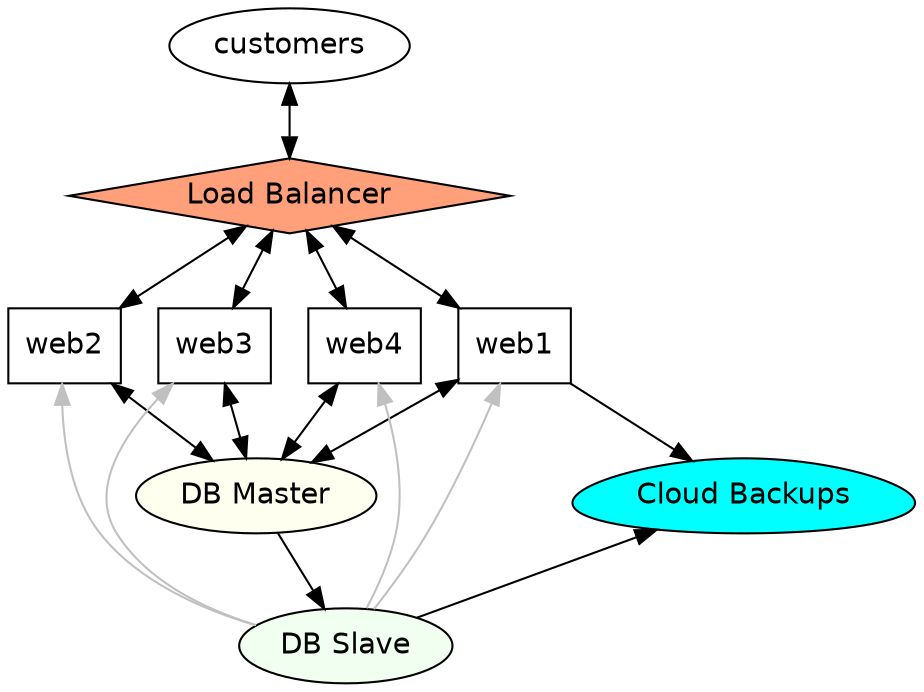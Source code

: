 digraph G {
    node [shape=box, fontname=Helvetica];

    subgraph web_heads { rank=same; web1; web2; web3; web4; }
    subgraph backend { rank=same; DB1; backups; }

    customers [shape=ellipse];
    DB1 [label="DB Master", shape=ellipse, style=filled, fillcolor=ivory];
    DB2 [label="DB Slave", shape=ellipse, style=filled, fillcolor=honeydew];
    backups [label="Cloud Backups", shape=egg, style=filled, fillcolor=cyan];
    LB [label="Load Balancer", shape=diamond, style=filled, fillcolor=lightsalmon];

    customers -> LB [dir=both];
    LB -> web1 [dir=both];
    LB -> web2 [dir=both];
    LB -> web3 [dir=both];
    LB -> web4 [dir=both];
    web1 -> DB1 [dir=both];
    web2 -> DB1 [dir=both];
    web3 -> DB1 [dir=both];
    web4 -> DB1 [dir=both];
    DB2 -> web1 [color=gray];
    DB2 -> web2 [color=gray];
    DB2 -> web3 [color=gray];
    DB2 -> web4 [color=gray];
    DB1 -> DB2;
    DB2 -> backups;
    web1 -> backups

}


